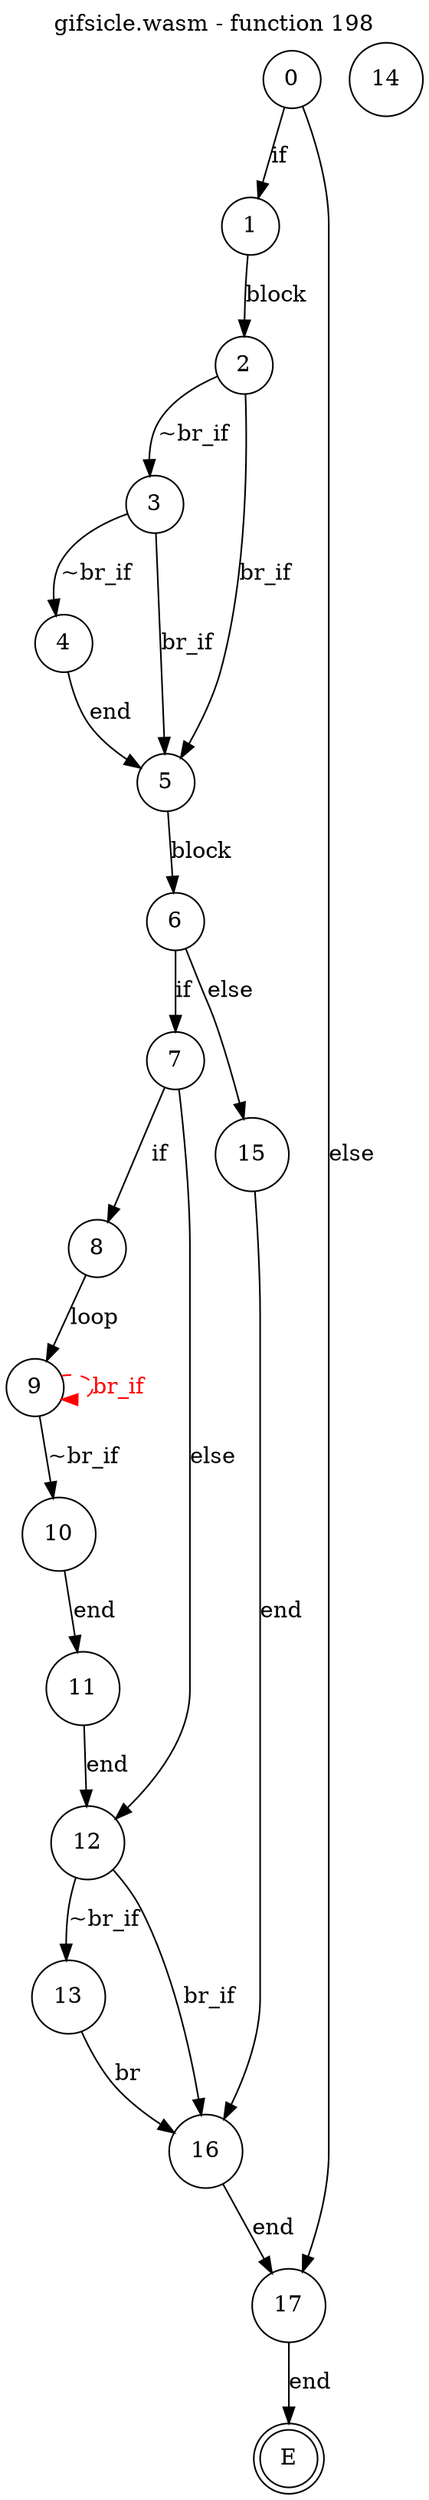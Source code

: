 digraph finite_state_machine {
    label = "gifsicle.wasm - function 198"
    labelloc =  t
    labelfontsize = 16
    labelfontcolor = black
    labelfontname = "Helvetica"
    node [shape = doublecircle]; E ;
node [shape=circle, fontcolor=black, style="", label="0"]0
node [shape=circle, fontcolor=black, style="", label="1"]1
node [shape=circle, fontcolor=black, style="", label="2"]2
node [shape=circle, fontcolor=black, style="", label="3"]3
node [shape=circle, fontcolor=black, style="", label="4"]4
node [shape=circle, fontcolor=black, style="", label="5"]5
node [shape=circle, fontcolor=black, style="", label="6"]6
node [shape=circle, fontcolor=black, style="", label="7"]7
node [shape=circle, fontcolor=black, style="", label="8"]8
node [shape=circle, fontcolor=black, style="", label="9"]9
node [shape=circle, fontcolor=black, style="", label="10"]10
node [shape=circle, fontcolor=black, style="", label="11"]11
node [shape=circle, fontcolor=black, style="", label="12"]12
node [shape=circle, fontcolor=black, style="", label="13"]13
node [shape=circle, fontcolor=black, style="", label="14"]14
node [shape=circle, fontcolor=black, style="", label="15"]15
node [shape=circle, fontcolor=black, style="", label="16"]16
node [shape=circle, fontcolor=black, style="", label="17"]17
node [shape=circle, fontcolor=black, style="", label="E"]E
    0 -> 1[label="if"];
    0 -> 17[label="else"];
    1 -> 2[label="block"];
    2 -> 3[label="~br_if"];
    2 -> 5[label="br_if"];
    3 -> 4[label="~br_if"];
    3 -> 5[label="br_if"];
    4 -> 5[label="end"];
    5 -> 6[label="block"];
    6 -> 7[label="if"];
    6 -> 15[label="else"];
    7 -> 8[label="if"];
    7 -> 12[label="else"];
    8 -> 9[label="loop"];
    9 -> 10[label="~br_if"];
    9 -> 9[style="dashed" color="red" fontcolor="red" label="br_if"];
    10 -> 11[label="end"];
    11 -> 12[label="end"];
    12 -> 13[label="~br_if"];
    12 -> 16[label="br_if"];
    13 -> 16[label="br"];
    15 -> 16[label="end"];
    16 -> 17[label="end"];
    17 -> E[label="end"];
}
